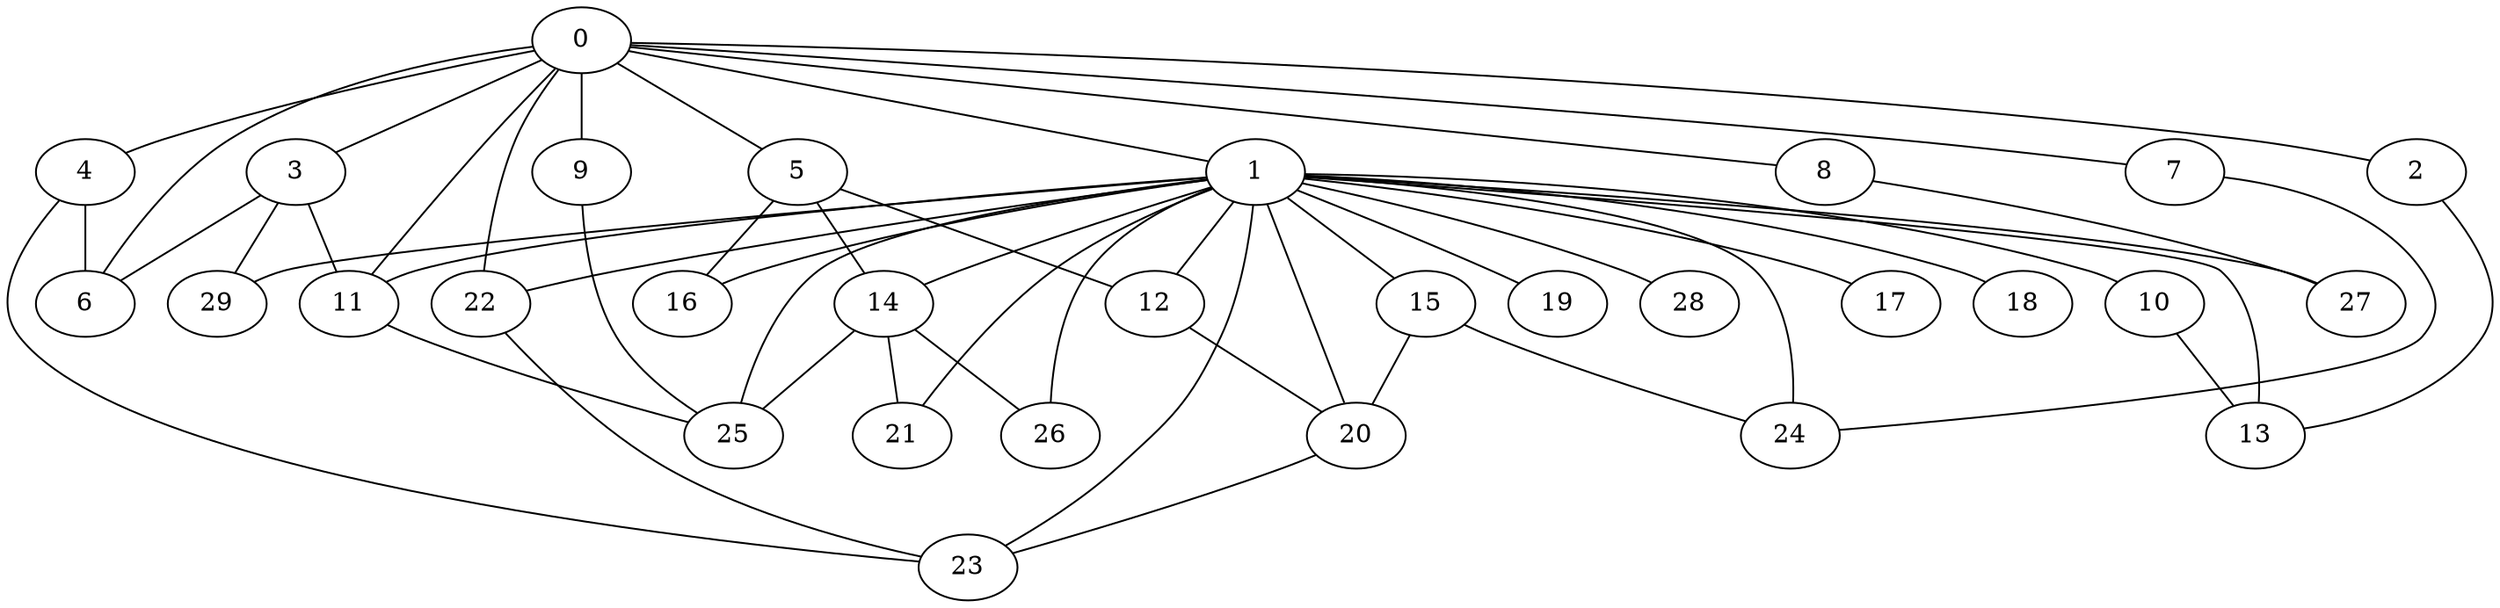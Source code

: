 
graph graphname {
    0 -- 1
0 -- 2
0 -- 3
0 -- 4
0 -- 5
0 -- 6
0 -- 7
0 -- 8
0 -- 9
0 -- 11
0 -- 22
1 -- 10
1 -- 11
1 -- 12
1 -- 13
1 -- 14
1 -- 15
1 -- 16
1 -- 17
1 -- 18
1 -- 19
1 -- 20
1 -- 21
1 -- 22
1 -- 23
1 -- 24
1 -- 25
1 -- 26
1 -- 27
1 -- 28
1 -- 29
2 -- 13
3 -- 11
3 -- 6
3 -- 29
4 -- 23
4 -- 6
5 -- 12
5 -- 16
5 -- 14
7 -- 24
8 -- 27
9 -- 25
10 -- 13
11 -- 25
12 -- 20
14 -- 26
14 -- 25
14 -- 21
15 -- 20
15 -- 24
20 -- 23
22 -- 23

}
